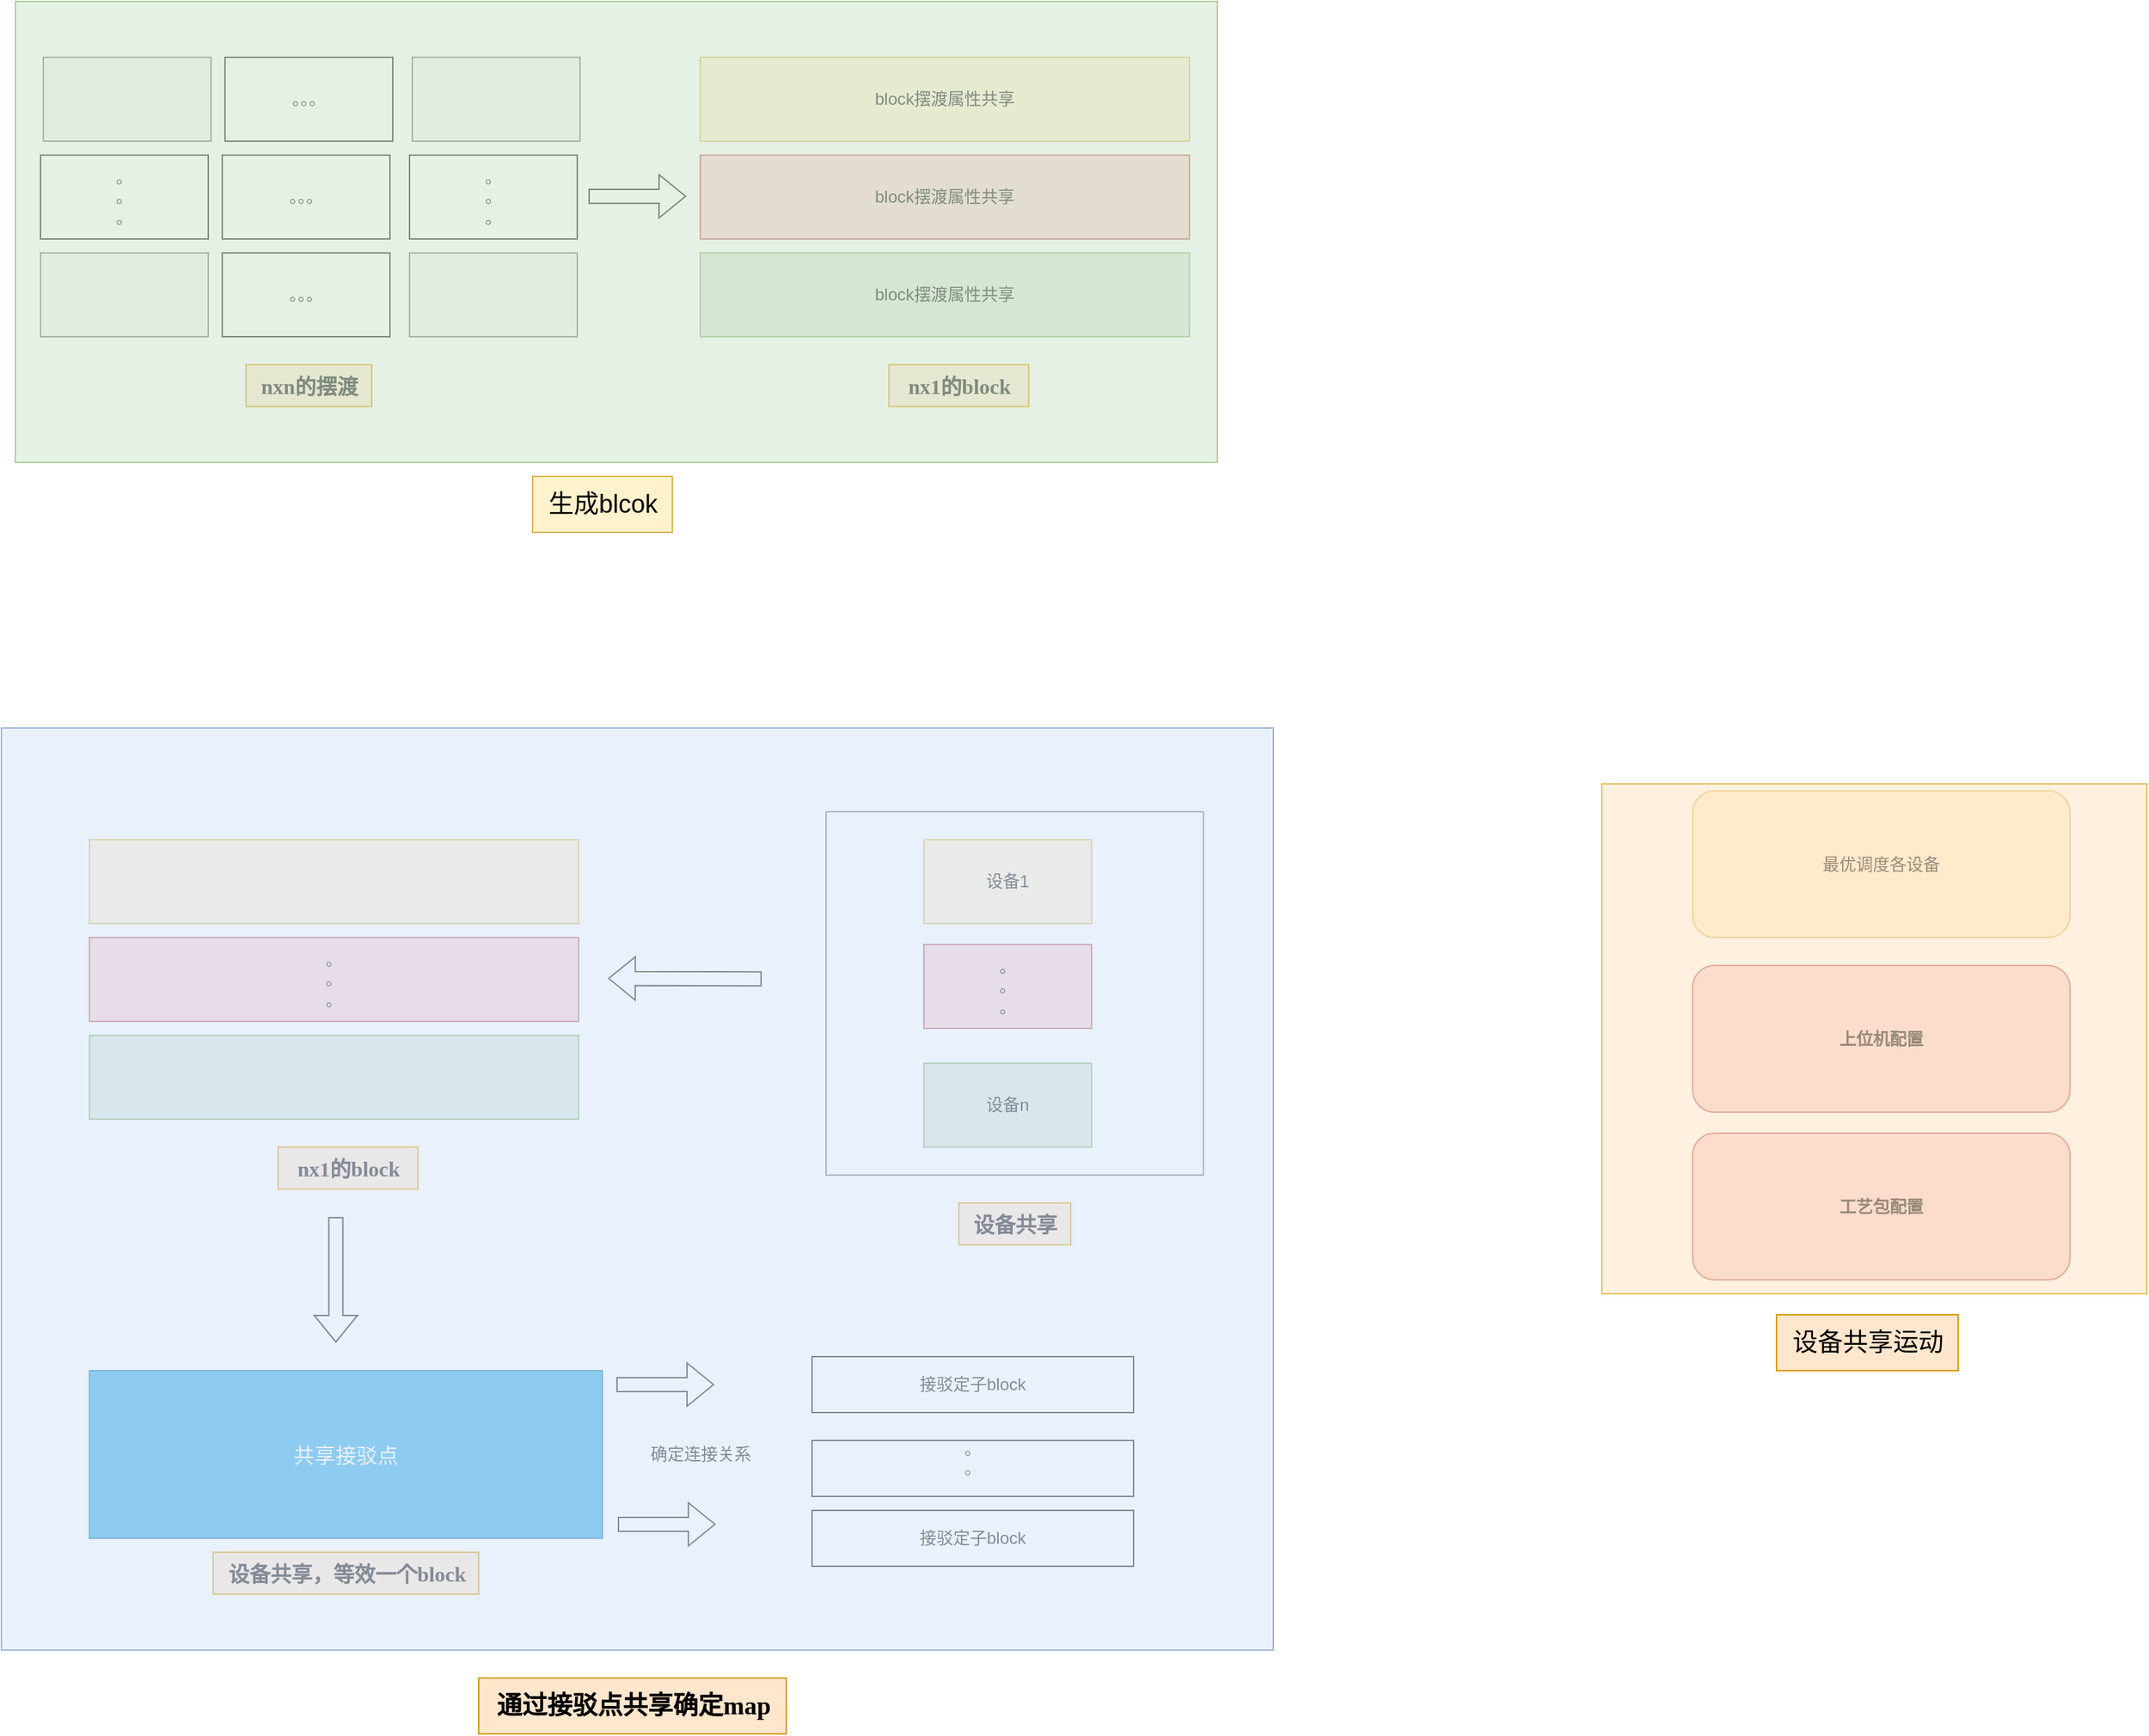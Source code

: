 <mxfile version="24.4.0" type="github">
  <diagram name="第 1 页" id="zExZqhCdpJbOOspbFR_4">
    <mxGraphModel dx="2625" dy="1345" grid="1" gridSize="10" guides="1" tooltips="1" connect="1" arrows="1" fold="1" page="1" pageScale="1" pageWidth="827" pageHeight="1169" math="0" shadow="0">
      <root>
        <mxCell id="0" />
        <mxCell id="1" parent="0" />
        <mxCell id="PSN9rO1ErE_UoYPw0t48-1" value="" style="rounded=0;whiteSpace=wrap;html=1;fillColor=#f5f5f5;fontColor=#333333;strokeColor=#666666;" vertex="1" parent="1">
          <mxGeometry x="150" y="120" width="120" height="60" as="geometry" />
        </mxCell>
        <mxCell id="PSN9rO1ErE_UoYPw0t48-2" value="。。。" style="rounded=0;whiteSpace=wrap;html=1;" vertex="1" parent="1">
          <mxGeometry x="280" y="120" width="120" height="60" as="geometry" />
        </mxCell>
        <mxCell id="PSN9rO1ErE_UoYPw0t48-3" value="" style="rounded=0;whiteSpace=wrap;html=1;fillColor=#f5f5f5;fontColor=#333333;strokeColor=#666666;" vertex="1" parent="1">
          <mxGeometry x="414" y="120" width="120" height="60" as="geometry" />
        </mxCell>
        <mxCell id="PSN9rO1ErE_UoYPw0t48-4" value="&lt;div&gt;。&lt;/div&gt;&lt;div&gt;。&lt;/div&gt;&lt;div&gt;。&lt;br&gt;&lt;/div&gt;" style="rounded=0;whiteSpace=wrap;html=1;" vertex="1" parent="1">
          <mxGeometry x="148" y="190" width="120" height="60" as="geometry" />
        </mxCell>
        <mxCell id="PSN9rO1ErE_UoYPw0t48-5" value="。。。" style="rounded=0;whiteSpace=wrap;html=1;" vertex="1" parent="1">
          <mxGeometry x="278" y="190" width="120" height="60" as="geometry" />
        </mxCell>
        <mxCell id="PSN9rO1ErE_UoYPw0t48-6" value="&lt;div&gt;。&lt;/div&gt;&lt;div&gt;。&lt;/div&gt;&lt;div&gt;。&lt;br&gt;&lt;/div&gt;" style="rounded=0;whiteSpace=wrap;html=1;" vertex="1" parent="1">
          <mxGeometry x="412" y="190" width="120" height="60" as="geometry" />
        </mxCell>
        <mxCell id="PSN9rO1ErE_UoYPw0t48-7" value="" style="rounded=0;whiteSpace=wrap;html=1;fillColor=#f5f5f5;fontColor=#333333;strokeColor=#666666;" vertex="1" parent="1">
          <mxGeometry x="148" y="260" width="120" height="60" as="geometry" />
        </mxCell>
        <mxCell id="PSN9rO1ErE_UoYPw0t48-8" value="。。。" style="rounded=0;whiteSpace=wrap;html=1;" vertex="1" parent="1">
          <mxGeometry x="278" y="260" width="120" height="60" as="geometry" />
        </mxCell>
        <mxCell id="PSN9rO1ErE_UoYPw0t48-9" value="" style="rounded=0;whiteSpace=wrap;html=1;fillColor=#f5f5f5;fontColor=#333333;strokeColor=#666666;" vertex="1" parent="1">
          <mxGeometry x="412" y="260" width="120" height="60" as="geometry" />
        </mxCell>
        <mxCell id="PSN9rO1ErE_UoYPw0t48-10" value="&lt;font size=&quot;1&quot; face=&quot;Times New Roman&quot;&gt;&lt;b style=&quot;font-size: 15px;&quot;&gt;nxn的摆渡&lt;/b&gt;&lt;/font&gt;" style="text;html=1;align=center;verticalAlign=middle;resizable=0;points=[];autosize=1;strokeColor=#d79b00;fillColor=#ffe6cc;" vertex="1" parent="1">
          <mxGeometry x="295" y="340" width="90" height="30" as="geometry" />
        </mxCell>
        <mxCell id="PSN9rO1ErE_UoYPw0t48-13" value="block摆渡属性共享" style="rounded=0;whiteSpace=wrap;html=1;fillColor=#fff2cc;strokeColor=#d6b656;" vertex="1" parent="1">
          <mxGeometry x="620" y="120" width="350" height="60" as="geometry" />
        </mxCell>
        <mxCell id="PSN9rO1ErE_UoYPw0t48-16" value="" style="shape=flexArrow;endArrow=classic;html=1;rounded=0;" edge="1" parent="1">
          <mxGeometry width="50" height="50" relative="1" as="geometry">
            <mxPoint x="540" y="219.5" as="sourcePoint" />
            <mxPoint x="610" y="219.5" as="targetPoint" />
            <Array as="points">
              <mxPoint x="610" y="219.5" />
            </Array>
          </mxGeometry>
        </mxCell>
        <mxCell id="PSN9rO1ErE_UoYPw0t48-17" value="&lt;font size=&quot;1&quot; face=&quot;Times New Roman&quot;&gt;&lt;b style=&quot;font-size: 15px;&quot;&gt;nx1的block&lt;/b&gt;&lt;/font&gt;" style="text;html=1;align=center;verticalAlign=middle;resizable=0;points=[];autosize=1;strokeColor=#d79b00;fillColor=#ffe6cc;" vertex="1" parent="1">
          <mxGeometry x="755" y="340" width="100" height="30" as="geometry" />
        </mxCell>
        <mxCell id="PSN9rO1ErE_UoYPw0t48-18" value="block摆渡属性共享" style="rounded=0;whiteSpace=wrap;html=1;fillColor=#f8cecc;strokeColor=#b85450;" vertex="1" parent="1">
          <mxGeometry x="620" y="190" width="350" height="60" as="geometry" />
        </mxCell>
        <mxCell id="PSN9rO1ErE_UoYPw0t48-19" value="block摆渡属性共享" style="rounded=0;whiteSpace=wrap;html=1;fillColor=#d5e8d4;strokeColor=#82b366;" vertex="1" parent="1">
          <mxGeometry x="620" y="260" width="350" height="60" as="geometry" />
        </mxCell>
        <mxCell id="PSN9rO1ErE_UoYPw0t48-23" value="" style="rounded=0;whiteSpace=wrap;html=1;fillColor=#fff2cc;strokeColor=#d6b656;" vertex="1" parent="1">
          <mxGeometry x="183" y="680" width="350" height="60" as="geometry" />
        </mxCell>
        <mxCell id="PSN9rO1ErE_UoYPw0t48-24" value="&lt;font size=&quot;1&quot; face=&quot;Times New Roman&quot;&gt;&lt;b style=&quot;font-size: 15px;&quot;&gt;nx1的block&lt;/b&gt;&lt;/font&gt;" style="text;html=1;align=center;verticalAlign=middle;resizable=0;points=[];autosize=1;strokeColor=#d79b00;fillColor=#ffe6cc;" vertex="1" parent="1">
          <mxGeometry x="318" y="900" width="100" height="30" as="geometry" />
        </mxCell>
        <mxCell id="PSN9rO1ErE_UoYPw0t48-25" value="&lt;div&gt;。&lt;/div&gt;&lt;div&gt;。&lt;/div&gt;&lt;div&gt;。&lt;/div&gt;" style="rounded=0;whiteSpace=wrap;html=1;fillColor=#f8cecc;strokeColor=#b85450;" vertex="1" parent="1">
          <mxGeometry x="183" y="750" width="350" height="60" as="geometry" />
        </mxCell>
        <mxCell id="PSN9rO1ErE_UoYPw0t48-26" value="" style="rounded=0;whiteSpace=wrap;html=1;fillColor=#d5e8d4;strokeColor=#82b366;" vertex="1" parent="1">
          <mxGeometry x="183" y="820" width="350" height="60" as="geometry" />
        </mxCell>
        <mxCell id="PSN9rO1ErE_UoYPw0t48-28" value="" style="swimlane;startSize=0;fillColor=#f5f5f5;strokeColor=#666666;fontColor=#333333;" vertex="1" parent="1">
          <mxGeometry x="710" y="660" width="270" height="260" as="geometry" />
        </mxCell>
        <mxCell id="PSN9rO1ErE_UoYPw0t48-29" value="设备1" style="whiteSpace=wrap;html=1;fillColor=#fff2cc;strokeColor=#d6b656;" vertex="1" parent="PSN9rO1ErE_UoYPw0t48-28">
          <mxGeometry x="70" y="20" width="120" height="60" as="geometry" />
        </mxCell>
        <mxCell id="PSN9rO1ErE_UoYPw0t48-30" value="&lt;div&gt;。&lt;/div&gt;&lt;div&gt;。&lt;/div&gt;&lt;div&gt;。&lt;/div&gt;" style="whiteSpace=wrap;html=1;fillColor=#f8cecc;strokeColor=#b85450;" vertex="1" parent="PSN9rO1ErE_UoYPw0t48-28">
          <mxGeometry x="70" y="95" width="120" height="60" as="geometry" />
        </mxCell>
        <mxCell id="PSN9rO1ErE_UoYPw0t48-32" value="设备n" style="whiteSpace=wrap;html=1;fillColor=#d5e8d4;strokeColor=#82b366;" vertex="1" parent="PSN9rO1ErE_UoYPw0t48-28">
          <mxGeometry x="70" y="180" width="120" height="60" as="geometry" />
        </mxCell>
        <mxCell id="PSN9rO1ErE_UoYPw0t48-33" value="&lt;font style=&quot;font-size: 15px;&quot; face=&quot;Times New Roman&quot;&gt;&lt;b&gt;设备共享&lt;/b&gt;&lt;/font&gt;" style="text;html=1;align=center;verticalAlign=middle;resizable=0;points=[];autosize=1;strokeColor=#d79b00;fillColor=#ffe6cc;" vertex="1" parent="1">
          <mxGeometry x="805" y="940" width="80" height="30" as="geometry" />
        </mxCell>
        <mxCell id="PSN9rO1ErE_UoYPw0t48-34" value="" style="shape=flexArrow;endArrow=classic;html=1;rounded=0;" edge="1" parent="1">
          <mxGeometry width="50" height="50" relative="1" as="geometry">
            <mxPoint x="664" y="779.58" as="sourcePoint" />
            <mxPoint x="554" y="779.29" as="targetPoint" />
            <Array as="points">
              <mxPoint x="664" y="779.58" />
            </Array>
          </mxGeometry>
        </mxCell>
        <mxCell id="PSN9rO1ErE_UoYPw0t48-37" value="&lt;font style=&quot;font-size: 15px;&quot;&gt;共享接驳点&lt;/font&gt;" style="rounded=0;whiteSpace=wrap;html=1;fillColor=#1ba1e2;fontColor=#ffffff;strokeColor=#006EAF;" vertex="1" parent="1">
          <mxGeometry x="183" y="1060" width="367" height="120" as="geometry" />
        </mxCell>
        <mxCell id="PSN9rO1ErE_UoYPw0t48-40" value="" style="shape=flexArrow;endArrow=classic;html=1;rounded=0;" edge="1" parent="1">
          <mxGeometry width="50" height="50" relative="1" as="geometry">
            <mxPoint x="359.29" y="950" as="sourcePoint" />
            <mxPoint x="359.29" y="1040" as="targetPoint" />
          </mxGeometry>
        </mxCell>
        <mxCell id="PSN9rO1ErE_UoYPw0t48-41" value="&lt;font style=&quot;font-size: 15px;&quot; face=&quot;Times New Roman&quot;&gt;&lt;b&gt;设备共享，等效一个block&lt;/b&gt;&lt;/font&gt;" style="text;html=1;align=center;verticalAlign=middle;resizable=0;points=[];autosize=1;strokeColor=#d79b00;fillColor=#ffe6cc;" vertex="1" parent="1">
          <mxGeometry x="271.5" y="1190" width="190" height="30" as="geometry" />
        </mxCell>
        <mxCell id="PSN9rO1ErE_UoYPw0t48-43" value="" style="shape=flexArrow;endArrow=classic;html=1;rounded=0;" edge="1" parent="1">
          <mxGeometry width="50" height="50" relative="1" as="geometry">
            <mxPoint x="560" y="1070" as="sourcePoint" />
            <mxPoint x="630" y="1070" as="targetPoint" />
            <Array as="points">
              <mxPoint x="630" y="1070" />
            </Array>
          </mxGeometry>
        </mxCell>
        <mxCell id="PSN9rO1ErE_UoYPw0t48-44" value="" style="shape=flexArrow;endArrow=classic;html=1;rounded=0;" edge="1" parent="1">
          <mxGeometry width="50" height="50" relative="1" as="geometry">
            <mxPoint x="561" y="1170" as="sourcePoint" />
            <mxPoint x="631" y="1170" as="targetPoint" />
            <Array as="points">
              <mxPoint x="631" y="1170" />
            </Array>
          </mxGeometry>
        </mxCell>
        <mxCell id="PSN9rO1ErE_UoYPw0t48-45" value="接驳定子block" style="rounded=0;whiteSpace=wrap;html=1;" vertex="1" parent="1">
          <mxGeometry x="700" y="1050" width="230" height="40" as="geometry" />
        </mxCell>
        <mxCell id="PSN9rO1ErE_UoYPw0t48-46" value="&lt;div&gt;。&lt;/div&gt;&lt;div&gt;。&lt;/div&gt;&lt;div&gt;&lt;br&gt;&lt;/div&gt;" style="rounded=0;whiteSpace=wrap;html=1;" vertex="1" parent="1">
          <mxGeometry x="700" y="1110" width="230" height="40" as="geometry" />
        </mxCell>
        <mxCell id="PSN9rO1ErE_UoYPw0t48-47" value="接驳定子block" style="rounded=0;whiteSpace=wrap;html=1;" vertex="1" parent="1">
          <mxGeometry x="700" y="1160" width="230" height="40" as="geometry" />
        </mxCell>
        <mxCell id="PSN9rO1ErE_UoYPw0t48-48" value="确定连接关系" style="text;html=1;align=center;verticalAlign=middle;resizable=0;points=[];autosize=1;" vertex="1" parent="1">
          <mxGeometry x="570" y="1105" width="100" height="30" as="geometry" />
        </mxCell>
        <mxCell id="PSN9rO1ErE_UoYPw0t48-53" value="" style="rounded=0;whiteSpace=wrap;html=1;opacity=60;fillColor=#dae8fc;strokeColor=#6c8ebf;" vertex="1" parent="1">
          <mxGeometry x="120" y="600" width="910" height="660" as="geometry" />
        </mxCell>
        <mxCell id="PSN9rO1ErE_UoYPw0t48-54" value="&lt;font style=&quot;font-size: 18px;&quot; face=&quot;Times New Roman&quot;&gt;&lt;b&gt;通过接驳点共享确定map&lt;/b&gt;&lt;/font&gt;" style="text;html=1;align=center;verticalAlign=middle;resizable=0;points=[];autosize=1;strokeColor=#d79b00;fillColor=#ffe6cc;" vertex="1" parent="1">
          <mxGeometry x="461.5" y="1280" width="220" height="40" as="geometry" />
        </mxCell>
        <mxCell id="PSN9rO1ErE_UoYPw0t48-55" value="" style="rounded=0;whiteSpace=wrap;html=1;fillColor=#d5e8d4;strokeColor=#82b366;opacity=60;" vertex="1" parent="1">
          <mxGeometry x="130" y="80" width="860" height="330" as="geometry" />
        </mxCell>
        <mxCell id="PSN9rO1ErE_UoYPw0t48-56" value="&lt;font style=&quot;font-size: 18px;&quot;&gt;生成blcok&lt;/font&gt;" style="text;html=1;align=center;verticalAlign=middle;resizable=0;points=[];autosize=1;strokeColor=#d6b656;fillColor=#fff2cc;" vertex="1" parent="1">
          <mxGeometry x="500" y="420" width="100" height="40" as="geometry" />
        </mxCell>
        <mxCell id="PSN9rO1ErE_UoYPw0t48-58" value="最优调度各设备" style="rounded=1;whiteSpace=wrap;html=1;fillColor=#fff2cc;strokeColor=#d6b656;" vertex="1" parent="1">
          <mxGeometry x="1330" y="645" width="270" height="105" as="geometry" />
        </mxCell>
        <mxCell id="PSN9rO1ErE_UoYPw0t48-59" value="上位机配置" style="rounded=1;whiteSpace=wrap;html=1;fillColor=#f8cecc;strokeColor=#b85450;fontStyle=1" vertex="1" parent="1">
          <mxGeometry x="1330" y="770" width="270" height="105" as="geometry" />
        </mxCell>
        <mxCell id="PSN9rO1ErE_UoYPw0t48-62" value="&lt;font style=&quot;font-size: 18px;&quot;&gt;设备共享运动&lt;/font&gt;" style="text;html=1;align=center;verticalAlign=middle;resizable=0;points=[];autosize=1;strokeColor=#d79b00;fillColor=#ffe6cc;" vertex="1" parent="1">
          <mxGeometry x="1390" y="1020" width="130" height="40" as="geometry" />
        </mxCell>
        <mxCell id="PSN9rO1ErE_UoYPw0t48-64" value="工艺包配置" style="rounded=1;whiteSpace=wrap;html=1;fillColor=#f8cecc;strokeColor=#b85450;fontStyle=1" vertex="1" parent="1">
          <mxGeometry x="1330" y="890" width="270" height="105" as="geometry" />
        </mxCell>
        <mxCell id="PSN9rO1ErE_UoYPw0t48-65" value="" style="rounded=0;whiteSpace=wrap;html=1;strokeColor=#d79b00;align=center;verticalAlign=middle;fontFamily=Helvetica;fontSize=12;fontColor=default;fontStyle=1;fillColor=#ffe6cc;opacity=60;" vertex="1" parent="1">
          <mxGeometry x="1265" y="640" width="390" height="365" as="geometry" />
        </mxCell>
      </root>
    </mxGraphModel>
  </diagram>
</mxfile>
